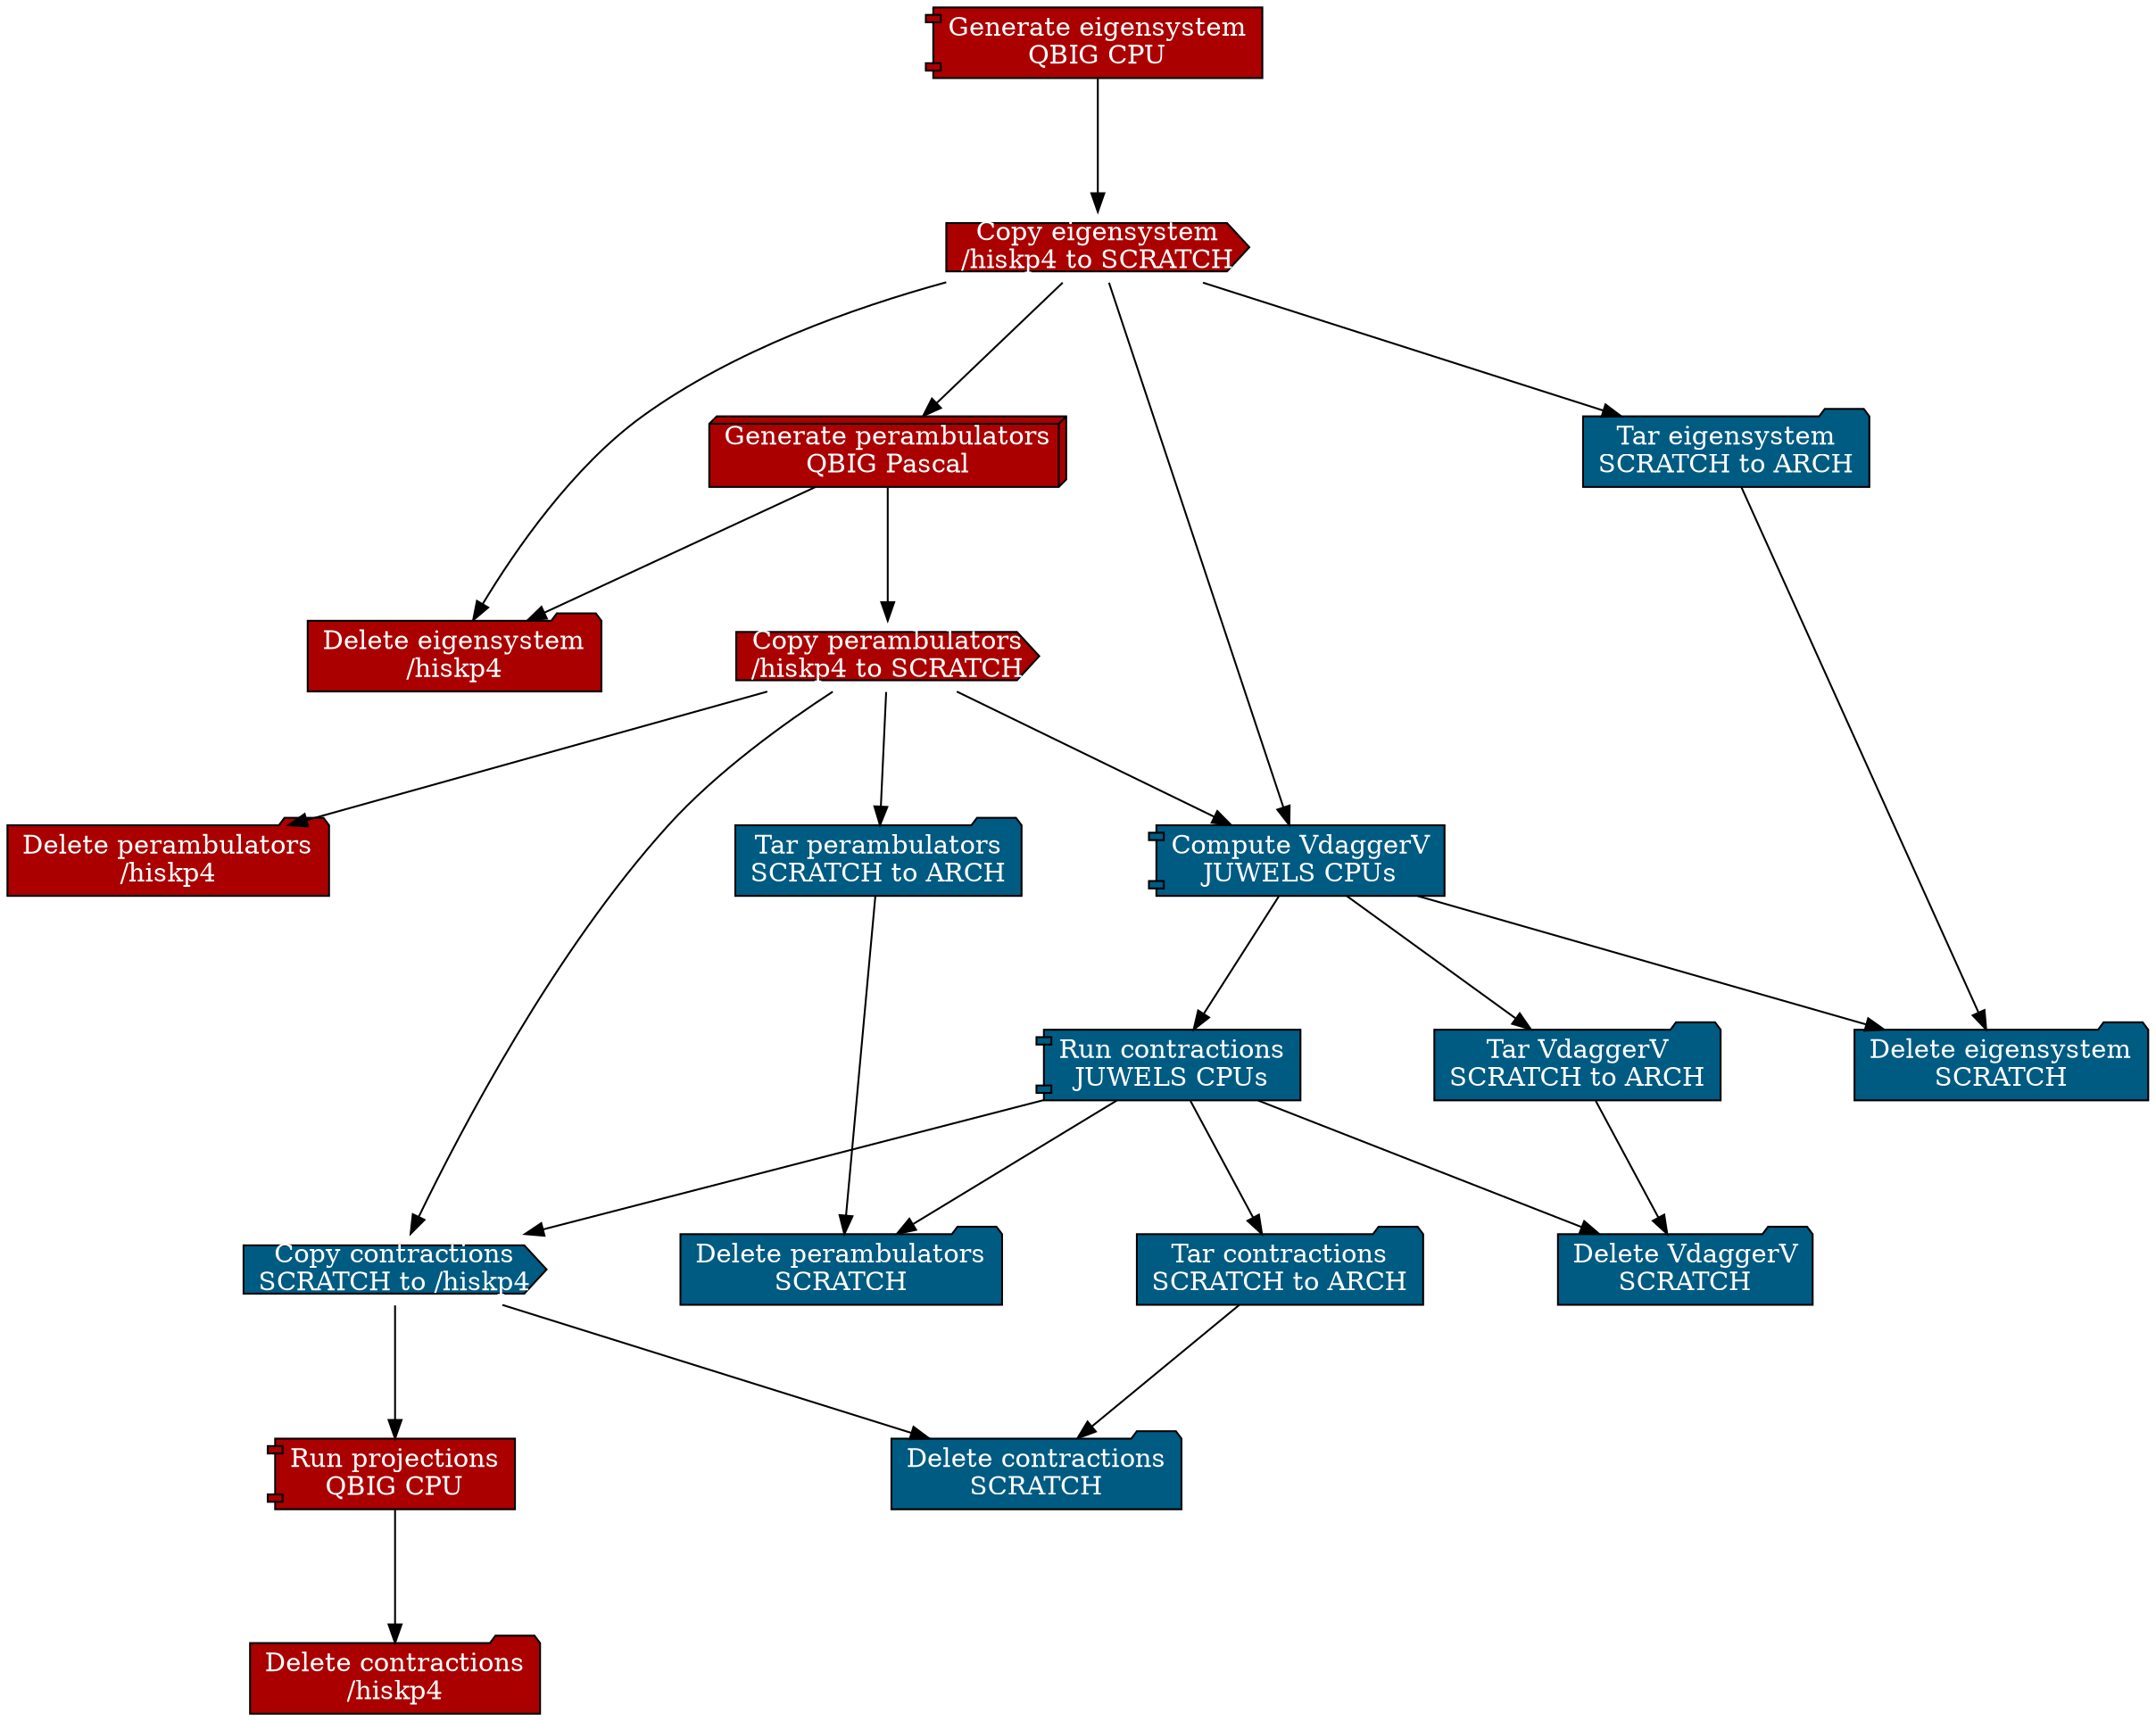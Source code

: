digraph {
  node [style=filled]
  graph [nodesep=1, ranksep=1, style=filled, color="#EEEEEE"]

  {
    node [fillcolor = "#aa0000", fontcolor = "#FFFFFF", shape = "component"]
    label = "QBIG CPU"
    run_eigen [label = "Generate eigensystem\nQBIG CPU"]
    run_proj [label = "Run projections\nQBIG CPU"]
  }

  {
    node [fillcolor = "#aa0000", fontcolor = "#FFFFFF", shape = "box3d"]
    label = "QBIG GPU"
    run_peram [label = "Generate perambulators\nQBIG Pascal"]
  }

  {
    node [fillcolor = "#aa0000", fontcolor = "#FFFFFF", shape = "folder"]
    del_eigen_qbig [label="Delete eigensystem\n/hiskp4"]
    del_peram_qbig [label="Delete perambulators\n/hiskp4"]
    del_contr_qbig [label="Delete contractions\n/hiskp4"]
  }

  {
    node [fillcolor = "#aa0000", fontcolor = "#FFFFFF", shape = "cds"]
    label = "QBIG → JUST"
    copy_eigen [label="Copy eigensystem\n/hiskp4 to SCRATCH"]
    copy_peram [label="Copy perambulators\n/hiskp4 to SCRATCH"]
  }


  {
    node [fillcolor = "#005b82", fontcolor = "#FFFFFF", shape = "cds"]
    copy_contr [label="Copy contractions\nSCRATCH to /hiskp4"]
  }

  {
    node [fillcolor = "#005b82", fontcolor = "#FFFFFF", shape = "folder"]
    label = "JUDAC"
    tar_eigen [label="Tar eigensystem\nSCRATCH to ARCH"]
    tar_peram [label="Tar perambulators\nSCRATCH to ARCH"]
    tar_vdaggerv [label="Tar VdaggerV\nSCRATCH to ARCH"]
    tar_contr [label="Tar contractions\nSCRATCH to ARCH"]
    del_eigen_jsc [label="Delete eigensystem\nSCRATCH"]
    del_peram_jsc [label="Delete perambulators\nSCRATCH"]
    del_vdaggerv_jsc [label="Delete VdaggerV\nSCRATCH"]
    del_contr_jsc [label="Delete contractions\nSCRATCH"]
  }

  {
    node [fillcolor = "#005b82", fontcolor = "#FFFFFF", shape = "component"]
    label = "JUWELS"
    run_vdaggerv [label="Compute VdaggerV\nJUWELS CPUs"]
    run_contr [label="Run contractions\nJUWELS CPUs"]
  }

  copy_contr -> run_proj
  copy_eigen -> del_eigen_qbig
  copy_eigen -> run_peram
  copy_eigen -> run_vdaggerv
  copy_eigen -> tar_eigen
  copy_peram -> copy_contr
  copy_peram -> del_peram_qbig
  copy_peram -> run_vdaggerv
  copy_peram -> tar_peram
  run_contr -> copy_contr
  run_contr -> del_peram_jsc
  run_contr -> del_vdaggerv_jsc
  run_contr -> tar_contr
  run_eigen -> copy_eigen
  run_peram -> copy_peram
  run_peram -> del_eigen_qbig
  run_vdaggerv -> del_eigen_jsc
  run_vdaggerv -> run_contr
  run_vdaggerv -> tar_vdaggerv
  tar_eigen -> del_eigen_jsc
  tar_peram -> del_peram_jsc
  tar_vdaggerv -> del_vdaggerv_jsc
  run_proj -> del_contr_qbig
  tar_contr -> del_contr_jsc
  copy_contr -> del_contr_jsc

}
